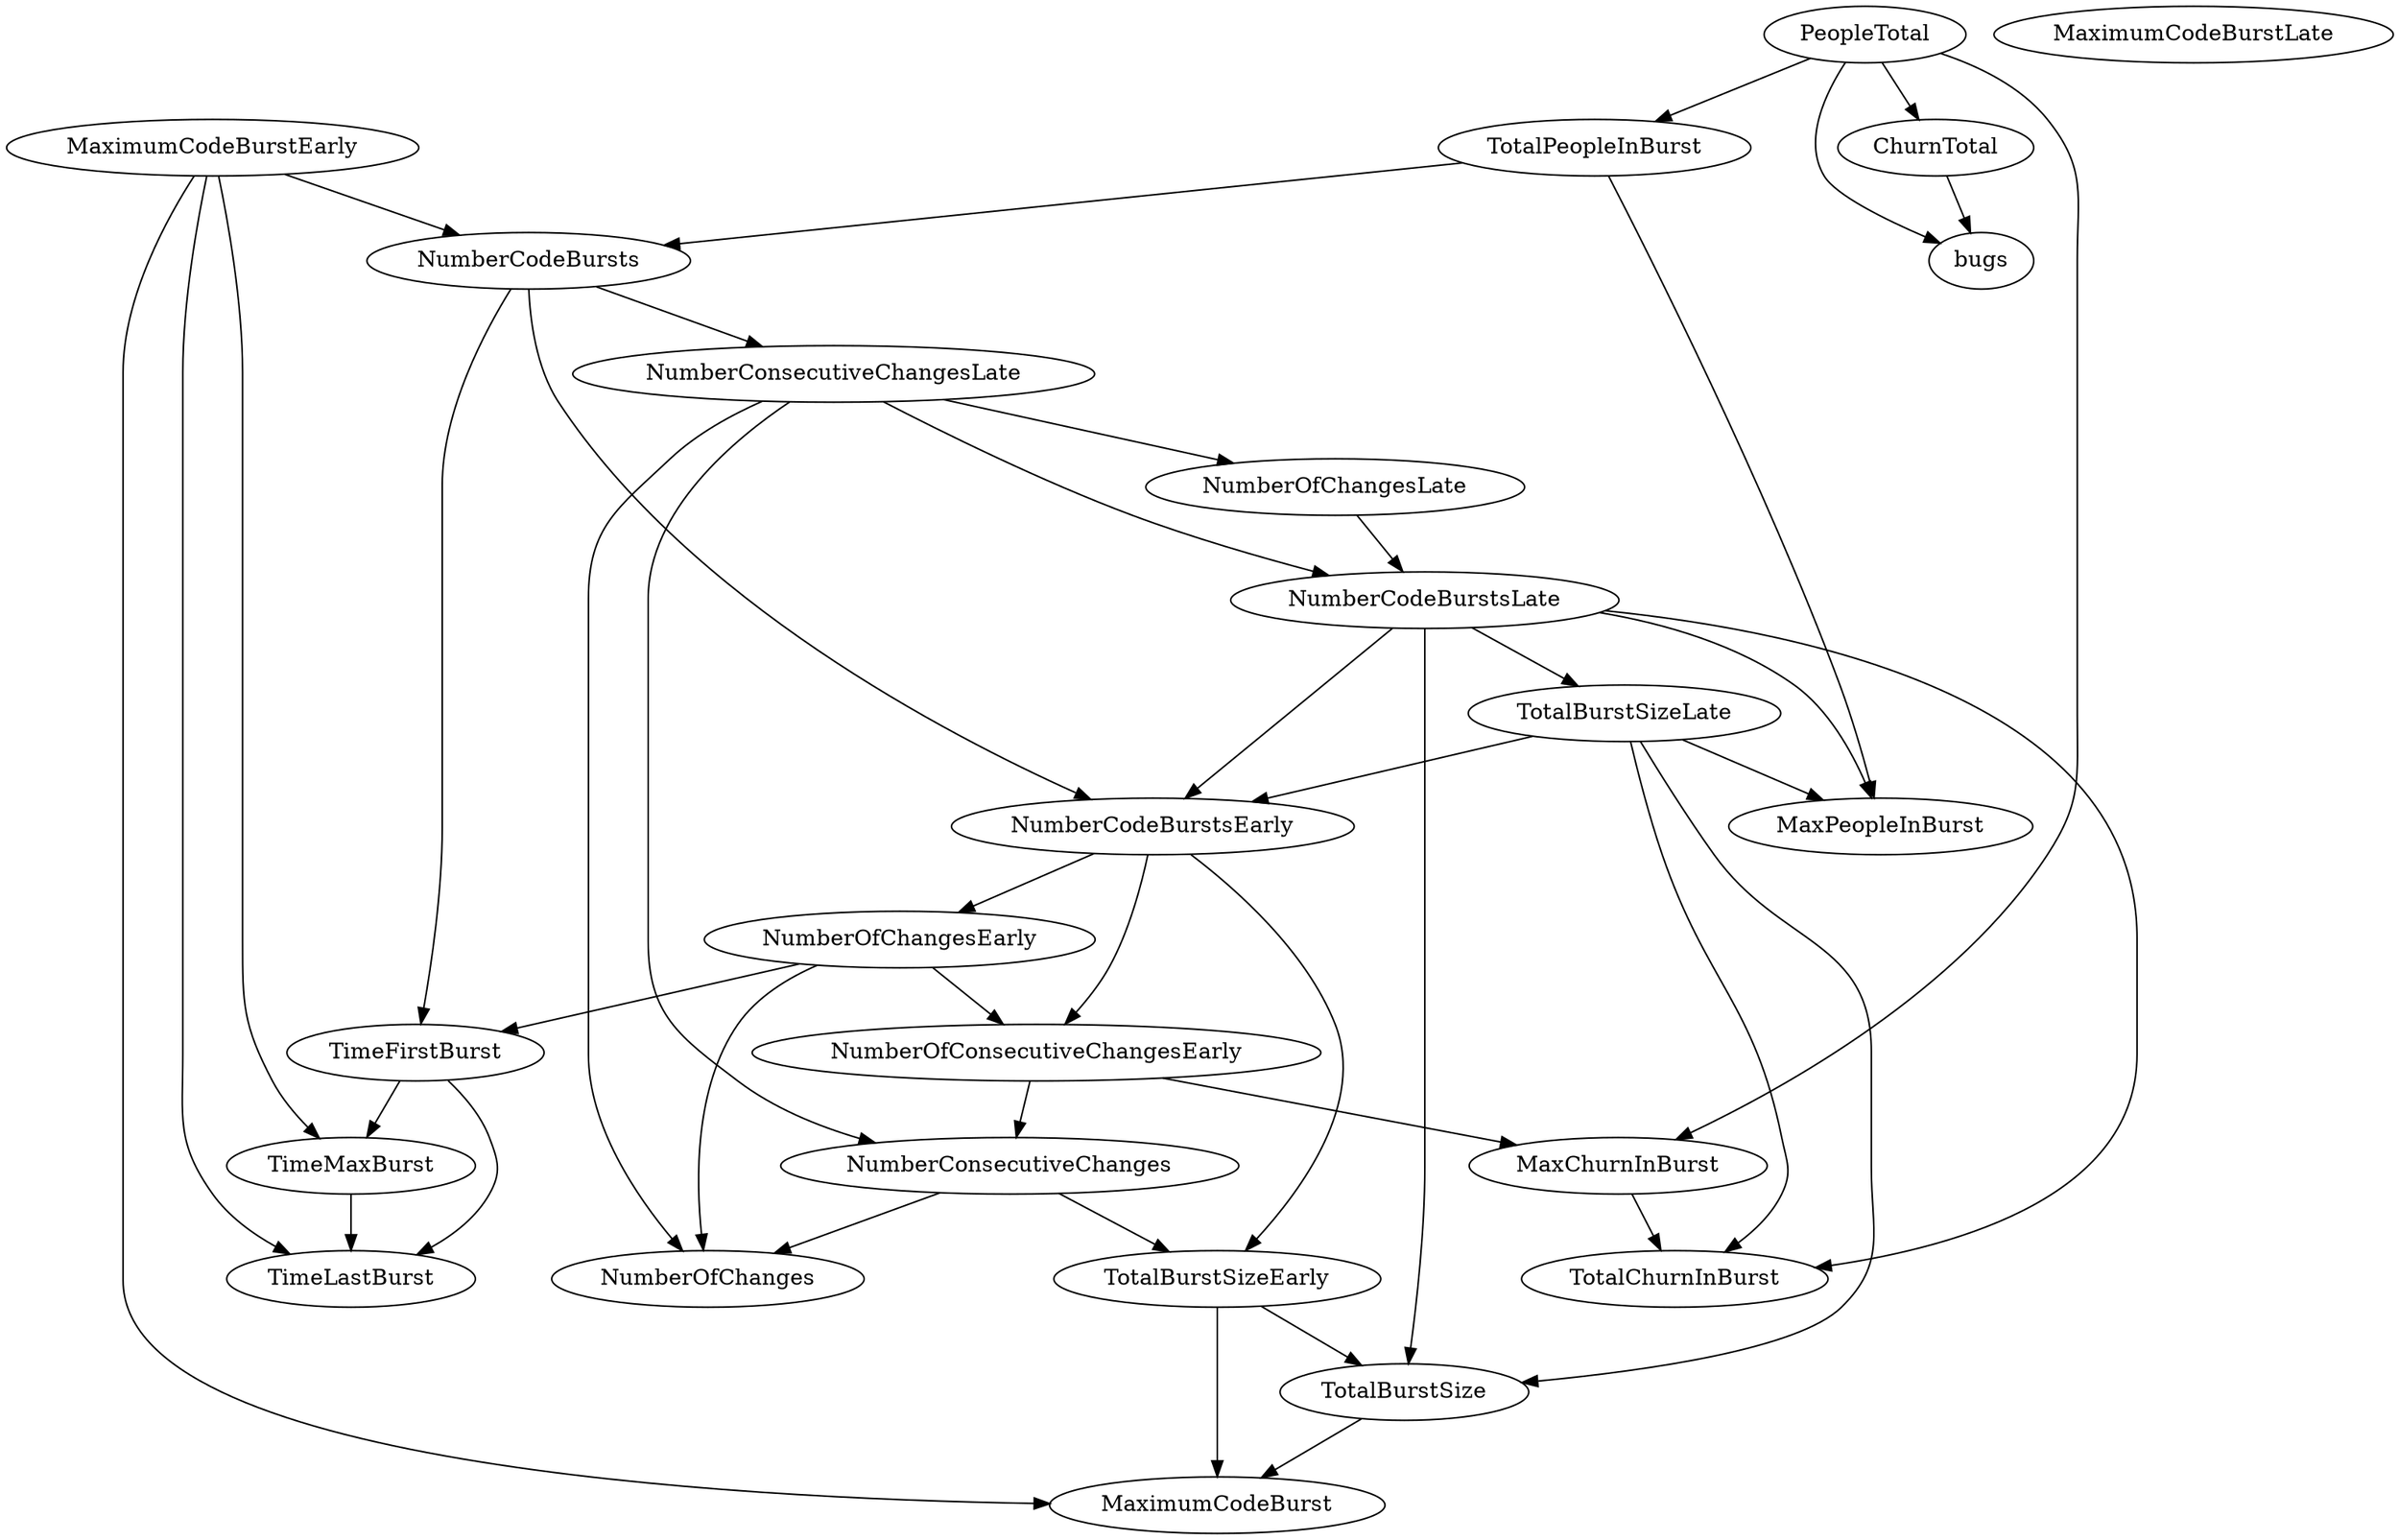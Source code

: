 digraph {
   TotalPeopleInBurst;
   MaximumCodeBurstLate;
   NumberOfChanges;
   MaxPeopleInBurst;
   TotalBurstSizeLate;
   NumberCodeBurstsLate;
   NumberOfChangesLate;
   NumberOfChangesEarly;
   MaxChurnInBurst;
   MaximumCodeBurstEarly;
   NumberCodeBurstsEarly;
   TimeFirstBurst;
   TotalChurnInBurst;
   ChurnTotal;
   MaximumCodeBurst;
   NumberOfConsecutiveChangesEarly;
   NumberConsecutiveChangesLate;
   TotalBurstSizeEarly;
   TotalBurstSize;
   TimeMaxBurst;
   NumberConsecutiveChanges;
   TimeLastBurst;
   NumberCodeBursts;
   PeopleTotal;
   bugs;
   TotalPeopleInBurst -> MaxPeopleInBurst;
   TotalPeopleInBurst -> NumberCodeBursts;
   TotalBurstSizeLate -> MaxPeopleInBurst;
   TotalBurstSizeLate -> NumberCodeBurstsEarly;
   TotalBurstSizeLate -> TotalChurnInBurst;
   TotalBurstSizeLate -> TotalBurstSize;
   NumberCodeBurstsLate -> MaxPeopleInBurst;
   NumberCodeBurstsLate -> TotalBurstSizeLate;
   NumberCodeBurstsLate -> NumberCodeBurstsEarly;
   NumberCodeBurstsLate -> TotalChurnInBurst;
   NumberCodeBurstsLate -> TotalBurstSize;
   NumberOfChangesLate -> NumberCodeBurstsLate;
   NumberOfChangesEarly -> NumberOfChanges;
   NumberOfChangesEarly -> TimeFirstBurst;
   NumberOfChangesEarly -> NumberOfConsecutiveChangesEarly;
   MaxChurnInBurst -> TotalChurnInBurst;
   MaximumCodeBurstEarly -> MaximumCodeBurst;
   MaximumCodeBurstEarly -> TimeMaxBurst;
   MaximumCodeBurstEarly -> TimeLastBurst;
   MaximumCodeBurstEarly -> NumberCodeBursts;
   NumberCodeBurstsEarly -> NumberOfChangesEarly;
   NumberCodeBurstsEarly -> NumberOfConsecutiveChangesEarly;
   NumberCodeBurstsEarly -> TotalBurstSizeEarly;
   TimeFirstBurst -> TimeMaxBurst;
   TimeFirstBurst -> TimeLastBurst;
   ChurnTotal -> bugs;
   NumberOfConsecutiveChangesEarly -> MaxChurnInBurst;
   NumberOfConsecutiveChangesEarly -> NumberConsecutiveChanges;
   NumberConsecutiveChangesLate -> NumberOfChanges;
   NumberConsecutiveChangesLate -> NumberCodeBurstsLate;
   NumberConsecutiveChangesLate -> NumberOfChangesLate;
   NumberConsecutiveChangesLate -> NumberConsecutiveChanges;
   TotalBurstSizeEarly -> MaximumCodeBurst;
   TotalBurstSizeEarly -> TotalBurstSize;
   TotalBurstSize -> MaximumCodeBurst;
   TimeMaxBurst -> TimeLastBurst;
   NumberConsecutiveChanges -> NumberOfChanges;
   NumberConsecutiveChanges -> TotalBurstSizeEarly;
   NumberCodeBursts -> NumberCodeBurstsEarly;
   NumberCodeBursts -> TimeFirstBurst;
   NumberCodeBursts -> NumberConsecutiveChangesLate;
   PeopleTotal -> TotalPeopleInBurst;
   PeopleTotal -> MaxChurnInBurst;
   PeopleTotal -> ChurnTotal;
   PeopleTotal -> bugs;
}
